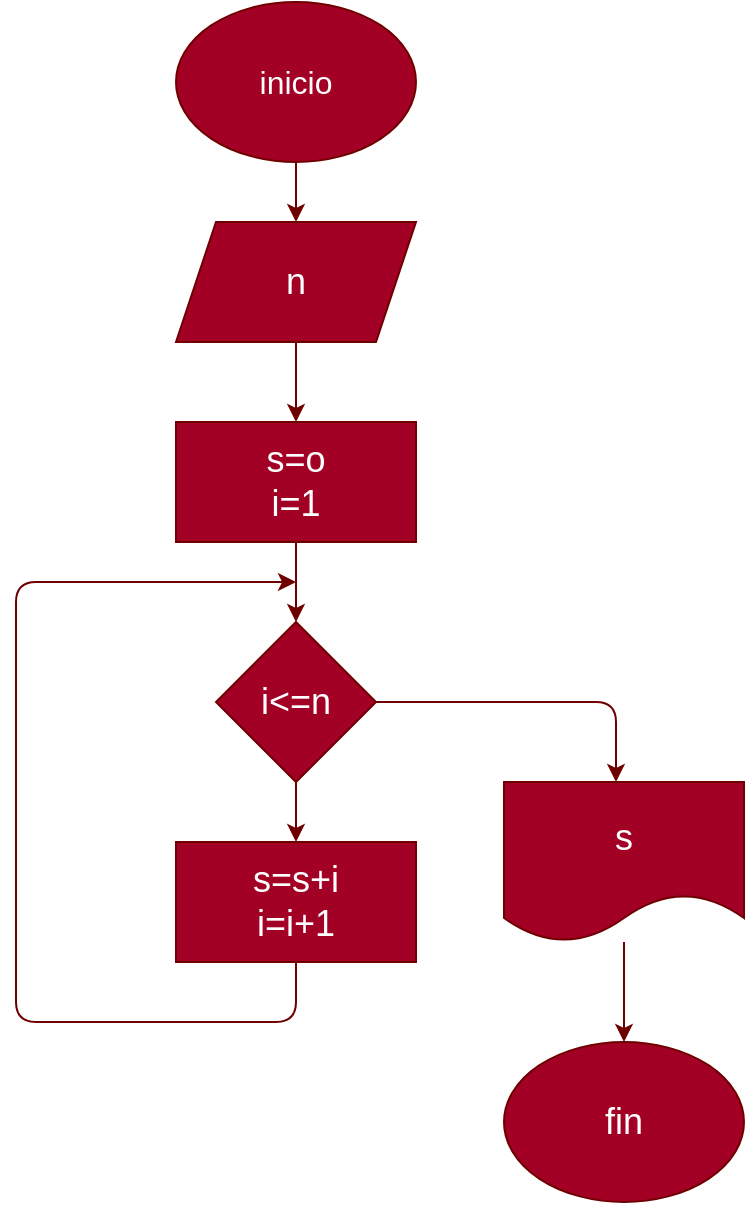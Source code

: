 <mxfile>
    <diagram id="CAERAJOenEeUkQ2nLY-s" name="Página-1">
        <mxGraphModel dx="662" dy="461" grid="1" gridSize="10" guides="1" tooltips="1" connect="1" arrows="1" fold="1" page="1" pageScale="1" pageWidth="827" pageHeight="1169" math="0" shadow="0">
            <root>
                <mxCell id="0"/>
                <mxCell id="1" parent="0"/>
                <mxCell id="4" style="edgeStyle=none;html=1;entryX=0.5;entryY=0;entryDx=0;entryDy=0;fontSize=18;fillColor=#a20025;strokeColor=#6F0000;" edge="1" parent="1" source="2" target="3">
                    <mxGeometry relative="1" as="geometry"/>
                </mxCell>
                <mxCell id="2" value="&lt;font size=&quot;3&quot;&gt;inicio&lt;/font&gt;" style="ellipse;whiteSpace=wrap;html=1;fillColor=#a20025;fontColor=#ffffff;strokeColor=#6F0000;" vertex="1" parent="1">
                    <mxGeometry x="250" y="20" width="120" height="80" as="geometry"/>
                </mxCell>
                <mxCell id="5" style="edgeStyle=none;html=1;fontSize=18;fillColor=#a20025;strokeColor=#6F0000;" edge="1" parent="1" source="3">
                    <mxGeometry relative="1" as="geometry">
                        <mxPoint x="310" y="230" as="targetPoint"/>
                    </mxGeometry>
                </mxCell>
                <mxCell id="3" value="n" style="shape=parallelogram;perimeter=parallelogramPerimeter;whiteSpace=wrap;html=1;fixedSize=1;fontSize=18;fillColor=#a20025;fontColor=#ffffff;strokeColor=#6F0000;" vertex="1" parent="1">
                    <mxGeometry x="250" y="130" width="120" height="60" as="geometry"/>
                </mxCell>
                <mxCell id="7" style="edgeStyle=none;html=1;fontSize=18;fillColor=#a20025;strokeColor=#6F0000;" edge="1" parent="1" source="6">
                    <mxGeometry relative="1" as="geometry">
                        <mxPoint x="310" y="330" as="targetPoint"/>
                    </mxGeometry>
                </mxCell>
                <mxCell id="6" value="s=o&lt;br&gt;i=1" style="rounded=0;whiteSpace=wrap;html=1;fontSize=18;fillColor=#a20025;fontColor=#ffffff;strokeColor=#6F0000;" vertex="1" parent="1">
                    <mxGeometry x="250" y="230" width="120" height="60" as="geometry"/>
                </mxCell>
                <mxCell id="10" style="edgeStyle=none;html=1;fontSize=18;fillColor=#a20025;strokeColor=#6F0000;" edge="1" parent="1" source="8" target="9">
                    <mxGeometry relative="1" as="geometry"/>
                </mxCell>
                <mxCell id="12" style="edgeStyle=none;html=1;fontSize=18;fillColor=#a20025;strokeColor=#6F0000;" edge="1" parent="1" source="8">
                    <mxGeometry relative="1" as="geometry">
                        <mxPoint x="470" y="410" as="targetPoint"/>
                        <Array as="points">
                            <mxPoint x="470" y="370"/>
                        </Array>
                    </mxGeometry>
                </mxCell>
                <mxCell id="8" value="i&amp;lt;=n" style="rhombus;whiteSpace=wrap;html=1;fontSize=18;fillColor=#a20025;fontColor=#ffffff;strokeColor=#6F0000;" vertex="1" parent="1">
                    <mxGeometry x="270" y="330" width="80" height="80" as="geometry"/>
                </mxCell>
                <mxCell id="11" style="edgeStyle=none;html=1;fontSize=18;fillColor=#a20025;strokeColor=#6F0000;" edge="1" parent="1" source="9">
                    <mxGeometry relative="1" as="geometry">
                        <mxPoint x="310" y="310" as="targetPoint"/>
                        <Array as="points">
                            <mxPoint x="310" y="530"/>
                            <mxPoint x="170" y="530"/>
                            <mxPoint x="170" y="310"/>
                        </Array>
                    </mxGeometry>
                </mxCell>
                <mxCell id="9" value="s=s+i&lt;br&gt;i=i+1" style="rounded=0;whiteSpace=wrap;html=1;fontSize=18;fillColor=#a20025;fontColor=#ffffff;strokeColor=#6F0000;" vertex="1" parent="1">
                    <mxGeometry x="250" y="440" width="120" height="60" as="geometry"/>
                </mxCell>
                <mxCell id="14" style="edgeStyle=none;html=1;fontSize=18;fillColor=#a20025;strokeColor=#6F0000;" edge="1" parent="1" source="13">
                    <mxGeometry relative="1" as="geometry">
                        <mxPoint x="474" y="540" as="targetPoint"/>
                    </mxGeometry>
                </mxCell>
                <mxCell id="13" value="s" style="shape=document;whiteSpace=wrap;html=1;boundedLbl=1;fontSize=18;fillColor=#a20025;fontColor=#ffffff;strokeColor=#6F0000;" vertex="1" parent="1">
                    <mxGeometry x="414" y="410" width="120" height="80" as="geometry"/>
                </mxCell>
                <mxCell id="15" value="fin" style="ellipse;whiteSpace=wrap;html=1;fontSize=18;fillColor=#a20025;fontColor=#ffffff;strokeColor=#6F0000;" vertex="1" parent="1">
                    <mxGeometry x="414" y="540" width="120" height="80" as="geometry"/>
                </mxCell>
            </root>
        </mxGraphModel>
    </diagram>
</mxfile>